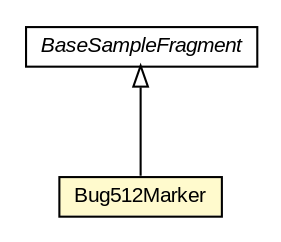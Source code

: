 #!/usr/local/bin/dot
#
# Class diagram 
# Generated by UMLGraph version R5_6-24-gf6e263 (http://www.umlgraph.org/)
#

digraph G {
	edge [fontname="arial",fontsize=10,labelfontname="arial",labelfontsize=10];
	node [fontname="arial",fontsize=10,shape=plaintext];
	nodesep=0.25;
	ranksep=0.5;
	// org.osmdroid.bugtestfragments.Bug512Marker
	c51962 [label=<<table title="org.osmdroid.bugtestfragments.Bug512Marker" border="0" cellborder="1" cellspacing="0" cellpadding="2" port="p" bgcolor="lemonChiffon" href="./Bug512Marker.html">
		<tr><td><table border="0" cellspacing="0" cellpadding="1">
<tr><td align="center" balign="center"> Bug512Marker </td></tr>
		</table></td></tr>
		</table>>, URL="./Bug512Marker.html", fontname="arial", fontcolor="black", fontsize=10.0];
	// org.osmdroid.samplefragments.BaseSampleFragment
	c52017 [label=<<table title="org.osmdroid.samplefragments.BaseSampleFragment" border="0" cellborder="1" cellspacing="0" cellpadding="2" port="p" href="../samplefragments/BaseSampleFragment.html">
		<tr><td><table border="0" cellspacing="0" cellpadding="1">
<tr><td align="center" balign="center"><font face="arial italic"> BaseSampleFragment </font></td></tr>
		</table></td></tr>
		</table>>, URL="../samplefragments/BaseSampleFragment.html", fontname="arial", fontcolor="black", fontsize=10.0];
	//org.osmdroid.bugtestfragments.Bug512Marker extends org.osmdroid.samplefragments.BaseSampleFragment
	c52017:p -> c51962:p [dir=back,arrowtail=empty];
}

